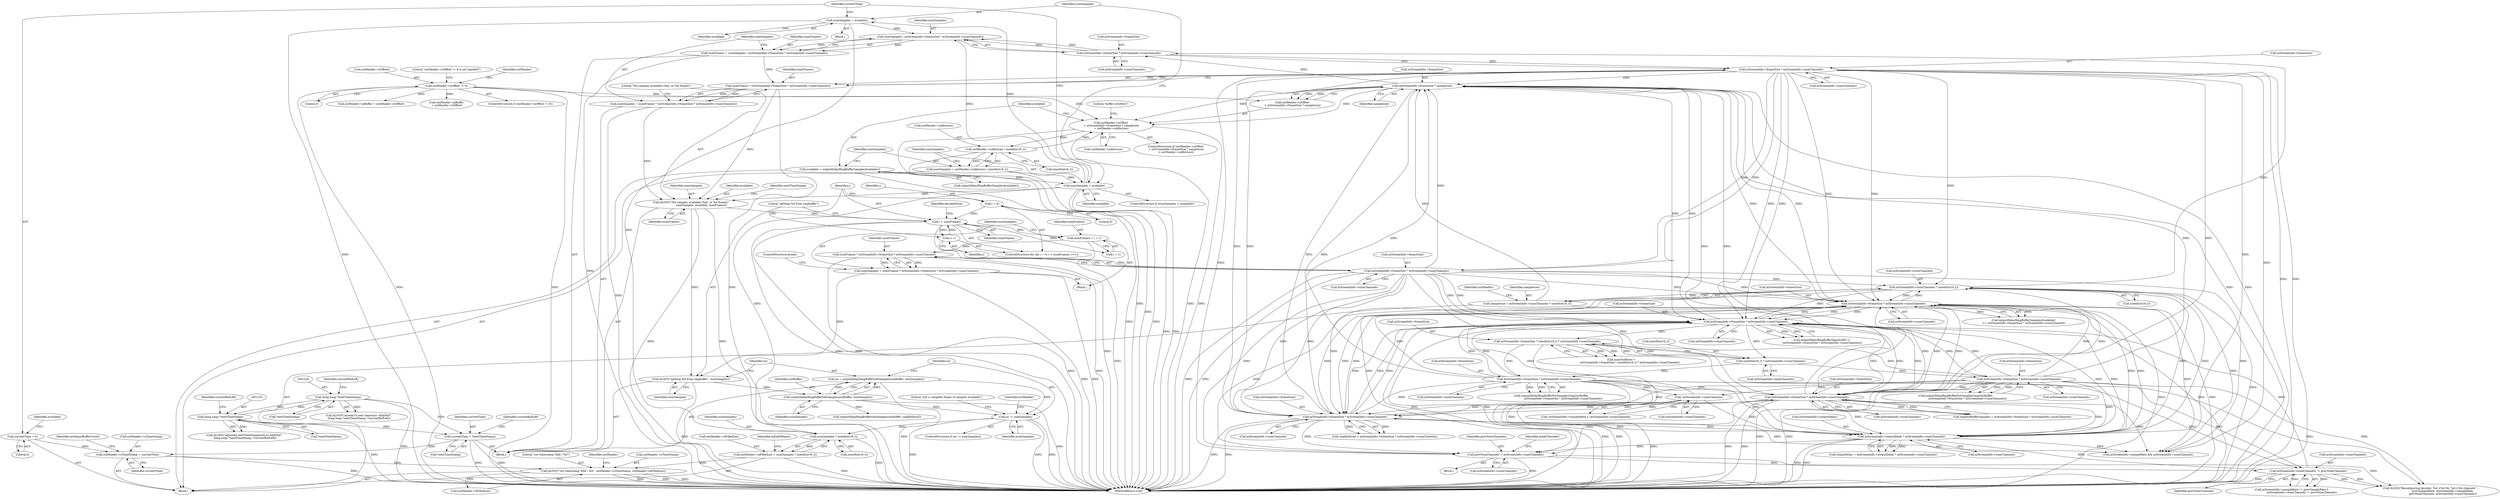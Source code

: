 digraph "0_Android_8e438e153f661e9df8db0ac41d587e940352df06@pointer" {
"1001317" [label="(Call,ALOGV(\"out timestamp %lld / %d\", outHeader->nTimeStamp, outHeader->nFilledLen))"];
"1001300" [label="(Call,outHeader->nTimeStamp = currentTime)"];
"1001100" [label="(Call,currentTime = 0)"];
"1001140" [label="(Call,currentTime = *nextTimeStamp)"];
"1001219" [label="(Call,(long long) *nextTimeStamp)"];
"1001190" [label="(Call,(long long) *nextTimeStamp)"];
"1001267" [label="(Call,outHeader->nFilledLen = numSamples * sizeof(int16_t))"];
"1001271" [label="(Call,numSamples * sizeof(int16_t))"];
"1001096" [label="(Call,numSamples = available)"];
"1001092" [label="(Call,numSamples > available)"];
"1001083" [label="(Call,numSamples = outHeader->nAllocLen / sizeof(int16_t))"];
"1001085" [label="(Call,outHeader->nAllocLen / sizeof(int16_t))"];
"1001053" [label="(Call,outHeader->nOffset\n + mStreamInfo->frameSize * samplesize\n > outHeader->nAllocLen)"];
"1001019" [label="(Call,outHeader->nOffset != 0)"];
"1001058" [label="(Call,mStreamInfo->frameSize * samplesize)"];
"1001122" [label="(Call,mStreamInfo->frameSize * mStreamInfo->numChannels)"];
"1001111" [label="(Call,mStreamInfo->frameSize * mStreamInfo->numChannels)"];
"1001046" [label="(Call,mStreamInfo->numChannels * sizeof(int16_t))"];
"1000999" [label="(Call,mStreamInfo->frameSize * mStreamInfo->numChannels)"];
"1000582" [label="(Call,mStreamInfo->frameSize * mStreamInfo->numChannels)"];
"1000673" [label="(Call,mStreamInfo->frameSize * mStreamInfo->numChannels)"];
"1000654" [label="(Call,mStreamInfo->frameSize * sizeof(int16_t) * mStreamInfo->numChannels)"];
"1000658" [label="(Call,sizeof(int16_t) * mStreamInfo->numChannels)"];
"1000972" [label="(Call,mStreamInfo->frameSize * mStreamInfo->numChannels)"];
"1001343" [label="(Call,mStreamInfo->frameSize * mStreamInfo->numChannels)"];
"1001234" [label="(Call,mStreamInfo->frameSize * mStreamInfo->numChannels)"];
"1000703" [label="(Call,mStreamInfo->frameSize * mStreamInfo->numChannels)"];
"1000896" [label="(Call,mStreamInfo->outputDelay * mStreamInfo->numChannels)"];
"1000835" [label="(Call,!mStreamInfo->numChannels)"];
"1000774" [label="(Call,mStreamInfo->numChannels != prevNumChannels)"];
"1000539" [label="(Call,prevNumChannels = mStreamInfo->numChannels)"];
"1001044" [label="(Call,samplesize = mStreamInfo->numChannels * sizeof(int16_t))"];
"1001079" [label="(Call,available = outputDelayRingBufferSamplesAvailable())"];
"1001252" [label="(Call,ns != numSamples)"];
"1001246" [label="(Call,ns = outputDelayRingBufferGetSamples(outBuffer, numSamples))"];
"1001248" [label="(Call,outputDelayRingBufferGetSamples(outBuffer, numSamples))"];
"1001242" [label="(Call,ALOGV(\"getting %d from ringbuffer\", numSamples))"];
"1001129" [label="(Call,ALOGV(\"%d samples available (%d), or %d frames\",\n                        numSamples, available, numFrames))"];
"1001118" [label="(Call,numSamples = numFrames * (mStreamInfo->frameSize * mStreamInfo->numChannels))"];
"1001120" [label="(Call,numFrames * (mStreamInfo->frameSize * mStreamInfo->numChannels))"];
"1001107" [label="(Call,numFrames = numSamples / (mStreamInfo->frameSize * mStreamInfo->numChannels))"];
"1001109" [label="(Call,numSamples / (mStreamInfo->frameSize * mStreamInfo->numChannels))"];
"1001230" [label="(Call,numSamples = numFrames * mStreamInfo->frameSize * mStreamInfo->numChannels)"];
"1001232" [label="(Call,numFrames * mStreamInfo->frameSize * mStreamInfo->numChannels)"];
"1001225" [label="(Call,numFrames = i + 1)"];
"1001155" [label="(Call,i < numFrames)"];
"1001158" [label="(Call,i++)"];
"1001152" [label="(Call,i = 0)"];
"1001105" [label="(Block,)"];
"1001234" [label="(Call,mStreamInfo->frameSize * mStreamInfo->numChannels)"];
"1001225" [label="(Call,numFrames = i + 1)"];
"1001100" [label="(Call,currentTime = 0)"];
"1001267" [label="(Call,outHeader->nFilledLen = numSamples * sizeof(int16_t))"];
"1001109" [label="(Call,numSamples / (mStreamInfo->frameSize * mStreamInfo->numChannels))"];
"1001058" [label="(Call,mStreamInfo->frameSize * samplesize)"];
"1001252" [label="(Call,ns != numSamples)"];
"1001052" [label="(ControlStructure,if (outHeader->nOffset\n + mStreamInfo->frameSize * samplesize\n > outHeader->nAllocLen))"];
"1001053" [label="(Call,outHeader->nOffset\n + mStreamInfo->frameSize * samplesize\n > outHeader->nAllocLen)"];
"1001101" [label="(Identifier,currentTime)"];
"1001080" [label="(Identifier,available)"];
"1001155" [label="(Call,i < numFrames)"];
"1000768" [label="(Call,mStreamInfo->sampleRate != prevSampleRate ||\n                        mStreamInfo->numChannels != prevNumChannels)"];
"1000780" [label="(Call,ALOGI(\"Reconfiguring decoder: %d->%d Hz, %d->%d channels\",\n                              prevSampleRate, mStreamInfo->sampleRate,\n                              prevNumChannels, mStreamInfo->numChannels))"];
"1001129" [label="(Call,ALOGV(\"%d samples available (%d), or %d frames\",\n                        numSamples, available, numFrames))"];
"1001153" [label="(Identifier,i)"];
"1001269" [label="(Identifier,outHeader)"];
"1001246" [label="(Call,ns = outputDelayRingBufferGetSamples(outBuffer, numSamples))"];
"1001110" [label="(Identifier,numSamples)"];
"1000970" [label="(Call,tmpOutBufferSamples = mStreamInfo->frameSize * mStreamInfo->numChannels)"];
"1001146" [label="(Identifier,currentBufLeft)"];
"1001123" [label="(Call,mStreamInfo->frameSize)"];
"1001250" [label="(Identifier,numSamples)"];
"1000704" [label="(Call,mStreamInfo->frameSize)"];
"1000997" [label="(Call,outputDelayRingBufferSamplesAvailable()\n >= mStreamInfo->frameSize * mStreamInfo->numChannels)"];
"1001003" [label="(Call,mStreamInfo->numChannels)"];
"1001079" [label="(Call,available = outputDelayRingBufferSamplesAvailable())"];
"1001006" [label="(Block,)"];
"1001268" [label="(Call,outHeader->nFilledLen)"];
"1001104" [label="(Identifier,available)"];
"1001112" [label="(Call,mStreamInfo->frameSize)"];
"1000900" [label="(Call,mStreamInfo->numChannels)"];
"1001226" [label="(Identifier,numFrames)"];
"1001273" [label="(Call,sizeof(int16_t))"];
"1000836" [label="(Call,mStreamInfo->numChannels)"];
"1000973" [label="(Call,mStreamInfo->frameSize)"];
"1000972" [label="(Call,mStreamInfo->frameSize * mStreamInfo->numChannels)"];
"1001247" [label="(Identifier,ns)"];
"1001300" [label="(Call,outHeader->nTimeStamp = currentTime)"];
"1001221" [label="(Call,*nextTimeStamp)"];
"1001140" [label="(Call,currentTime = *nextTimeStamp)"];
"1001023" [label="(Literal,0)"];
"1001102" [label="(Literal,0)"];
"1001094" [label="(Identifier,available)"];
"1001131" [label="(Identifier,numSamples)"];
"1000541" [label="(Call,mStreamInfo->numChannels)"];
"1001152" [label="(Call,i = 0)"];
"1001019" [label="(Call,outHeader->nOffset != 0)"];
"1000671" [label="(Call,outputDelayRingBufferPutSamples(tmpOutBuffer,\n                            mStreamInfo->frameSize * mStreamInfo->numChannels))"];
"1001318" [label="(Literal,\"out timestamp %lld / %d\")"];
"1001097" [label="(Identifier,numSamples)"];
"1001107" [label="(Call,numFrames = numSamples / (mStreamInfo->frameSize * mStreamInfo->numChannels))"];
"1001121" [label="(Identifier,numFrames)"];
"1001341" [label="(Call,ringBufAvail < mStreamInfo->frameSize * mStreamInfo->numChannels)"];
"1001326" [label="(Identifier,outHeader)"];
"1001119" [label="(Identifier,numSamples)"];
"1001344" [label="(Call,mStreamInfo->frameSize)"];
"1001249" [label="(Identifier,outBuffer)"];
"1000677" [label="(Call,mStreamInfo->numChannels)"];
"1001248" [label="(Call,outputDelayRingBufferGetSamples(outBuffer, numSamples))"];
"1001062" [label="(Identifier,samplesize)"];
"1000999" [label="(Call,mStreamInfo->frameSize * mStreamInfo->numChannels)"];
"1000659" [label="(Call,sizeof(int16_t))"];
"1001111" [label="(Call,mStreamInfo->frameSize * mStreamInfo->numChannels)"];
"1001195" [label="(Identifier,currentBufLeft)"];
"1001217" [label="(Call,ALOGV(\"moved to next time/size: %lld/%d\",\n (long long) *nextTimeStamp, *currentBufLeft))"];
"1001098" [label="(Identifier,available)"];
"1001158" [label="(Call,i++)"];
"1001301" [label="(Call,outHeader->nTimeStamp)"];
"1001190" [label="(Call,(long long) *nextTimeStamp)"];
"1001085" [label="(Call,outHeader->nAllocLen / sizeof(int16_t))"];
"1000774" [label="(Call,mStreamInfo->numChannels != prevNumChannels)"];
"1001159" [label="(Identifier,i)"];
"1001238" [label="(Call,mStreamInfo->numChannels)"];
"1001242" [label="(Call,ALOGV(\"getting %d from ringbuffer\", numSamples))"];
"1001120" [label="(Call,numFrames * (mStreamInfo->frameSize * mStreamInfo->numChannels))"];
"1001047" [label="(Call,mStreamInfo->numChannels)"];
"1001036" [label="(Call,outHeader->pBuffer + outHeader->nOffset)"];
"1001054" [label="(Call,outHeader->nOffset\n + mStreamInfo->frameSize * samplesize)"];
"1001304" [label="(Identifier,currentTime)"];
"1001306" [label="(Identifier,mOutputBufferCount)"];
"1000586" [label="(Call,mStreamInfo->numChannels)"];
"1000582" [label="(Call,mStreamInfo->frameSize * mStreamInfo->numChannels)"];
"1000540" [label="(Identifier,prevNumChannels)"];
"1001227" [label="(Call,i + 1)"];
"1000655" [label="(Call,mStreamInfo->frameSize)"];
"1001130" [label="(Literal,\"%d samples available (%d), or %d frames\")"];
"1000835" [label="(Call,!mStreamInfo->numChannels)"];
"1001046" [label="(Call,mStreamInfo->numChannels * sizeof(int16_t))"];
"1001063" [label="(Call,outHeader->nAllocLen)"];
"1001092" [label="(Call,numSamples > available)"];
"1001132" [label="(Identifier,available)"];
"1001317" [label="(Call,ALOGV(\"out timestamp %lld / %d\", outHeader->nTimeStamp, outHeader->nFilledLen))"];
"1001081" [label="(Call,outputDelayRingBufferSamplesAvailable())"];
"1001322" [label="(Call,outHeader->nFilledLen)"];
"1001235" [label="(Call,mStreamInfo->frameSize)"];
"1001231" [label="(Identifier,numSamples)"];
"1001083" [label="(Call,numSamples = outHeader->nAllocLen / sizeof(int16_t))"];
"1001084" [label="(Identifier,numSamples)"];
"1001141" [label="(Identifier,currentTime)"];
"1000583" [label="(Call,mStreamInfo->frameSize)"];
"1001232" [label="(Call,numFrames * mStreamInfo->frameSize * mStreamInfo->numChannels)"];
"1001091" [label="(ControlStructure,if (numSamples > available))"];
"1001197" [label="(Block,)"];
"1001233" [label="(Identifier,numFrames)"];
"1001154" [label="(Literal,0)"];
"1000830" [label="(Call,!mStreamInfo->sampleRate || !mStreamInfo->numChannels)"];
"1000658" [label="(Call,sizeof(int16_t) * mStreamInfo->numChannels)"];
"1001163" [label="(Identifier,decodedSize)"];
"1001369" [label="(Call,outHeader->pBuffer\n + outHeader->nOffset)"];
"1001277" [label="(Identifier,mEndOfInput)"];
"1001026" [label="(Literal,\"outHeader->nOffset != 0 is not handled\")"];
"1001272" [label="(Identifier,numSamples)"];
"1001096" [label="(Call,numSamples = available)"];
"1000654" [label="(Call,mStreamInfo->frameSize * sizeof(int16_t) * mStreamInfo->numChannels)"];
"1001253" [label="(Identifier,ns)"];
"1000976" [label="(Call,mStreamInfo->numChannels)"];
"1001219" [label="(Call,(long long) *nextTimeStamp)"];
"1001045" [label="(Identifier,samplesize)"];
"1000539" [label="(Call,prevNumChannels = mStreamInfo->numChannels)"];
"1000661" [label="(Call,mStreamInfo->numChannels)"];
"1000545" [label="(Identifier,mAACDecoder)"];
"1001115" [label="(Call,mStreamInfo->numChannels)"];
"1001086" [label="(Call,outHeader->nAllocLen)"];
"1001254" [label="(Identifier,numSamples)"];
"1000147" [label="(Block,)"];
"1001108" [label="(Identifier,numFrames)"];
"1001347" [label="(Call,mStreamInfo->numChannels)"];
"1000896" [label="(Call,mStreamInfo->outputDelay * mStreamInfo->numChannels)"];
"1001319" [label="(Call,outHeader->nTimeStamp)"];
"1001056" [label="(Identifier,outHeader)"];
"1001150" [label="(ControlStructure,for (int i = 0; i < numFrames; i++))"];
"1001000" [label="(Call,mStreamInfo->frameSize)"];
"1001156" [label="(Identifier,i)"];
"1001044" [label="(Call,samplesize = mStreamInfo->numChannels * sizeof(int16_t))"];
"1001243" [label="(Literal,\"getting %d from ringbuffer\")"];
"1000580" [label="(Call,outputDelayRingBufferSpaceLeft() <\n (mStreamInfo->frameSize * mStreamInfo->numChannels))"];
"1001089" [label="(Call,sizeof(int16_t))"];
"1000703" [label="(Call,mStreamInfo->frameSize * mStreamInfo->numChannels)"];
"1001122" [label="(Call,mStreamInfo->frameSize * mStreamInfo->numChannels)"];
"1001224" [label="(Identifier,currentBufLeft)"];
"1001188" [label="(Call,ALOGV(\"adjusted nextTimeStamp/size to %lld/%d\",\n (long long) *nextTimeStamp, *currentBufLeft))"];
"1000897" [label="(Call,mStreamInfo->outputDelay)"];
"1001126" [label="(Call,mStreamInfo->numChannels)"];
"1001257" [label="(Literal,\"not a complete frame of samples available\")"];
"1001068" [label="(Literal,\"buffer overflow\")"];
"1001230" [label="(Call,numSamples = numFrames * mStreamInfo->frameSize * mStreamInfo->numChannels)"];
"1001271" [label="(Call,numSamples * sizeof(int16_t))"];
"1000707" [label="(Call,mStreamInfo->numChannels)"];
"1001343" [label="(Call,mStreamInfo->frameSize * mStreamInfo->numChannels)"];
"1001018" [label="(ControlStructure,if (outHeader->nOffset != 0))"];
"1001059" [label="(Call,mStreamInfo->frameSize)"];
"1001251" [label="(ControlStructure,if (ns != numSamples))"];
"1001038" [label="(Identifier,outHeader)"];
"1000674" [label="(Call,mStreamInfo->frameSize)"];
"1000775" [label="(Call,mStreamInfo->numChannels)"];
"1001095" [label="(Block,)"];
"1001050" [label="(Call,sizeof(int16_t))"];
"1001427" [label="(MethodReturn,void)"];
"1001244" [label="(Identifier,numSamples)"];
"1001118" [label="(Call,numSamples = numFrames * (mStreamInfo->frameSize * mStreamInfo->numChannels))"];
"1001157" [label="(Identifier,numFrames)"];
"1000894" [label="(Call,outputDelay = mStreamInfo->outputDelay * mStreamInfo->numChannels)"];
"1001241" [label="(ControlStructure,break;)"];
"1001142" [label="(Call,*nextTimeStamp)"];
"1001020" [label="(Call,outHeader->nOffset)"];
"1000701" [label="(Call,outputDelayRingBufferPutSamples(tmpOutBuffer,\n                            mStreamInfo->frameSize * mStreamInfo->numChannels))"];
"1001136" [label="(Identifier,nextTimeStamp)"];
"1001379" [label="(Call,outputDelayRingBufferGetSamples(outBuffer, ringBufAvail))"];
"1000673" [label="(Call,mStreamInfo->frameSize * mStreamInfo->numChannels)"];
"1001192" [label="(Call,*nextTimeStamp)"];
"1001133" [label="(Identifier,numFrames)"];
"1001093" [label="(Identifier,numSamples)"];
"1000652" [label="(Call,numOutBytes =\n                    mStreamInfo->frameSize * sizeof(int16_t) * mStreamInfo->numChannels)"];
"1000778" [label="(Identifier,prevNumChannels)"];
"1000274" [label="(Call,mStreamInfo->sampleRate && mStreamInfo->numChannels)"];
"1001317" -> "1001006"  [label="AST: "];
"1001317" -> "1001322"  [label="CFG: "];
"1001318" -> "1001317"  [label="AST: "];
"1001319" -> "1001317"  [label="AST: "];
"1001322" -> "1001317"  [label="AST: "];
"1001326" -> "1001317"  [label="CFG: "];
"1001317" -> "1001427"  [label="DDG: "];
"1001317" -> "1001427"  [label="DDG: "];
"1001317" -> "1001427"  [label="DDG: "];
"1001300" -> "1001317"  [label="DDG: "];
"1001267" -> "1001317"  [label="DDG: "];
"1001300" -> "1001006"  [label="AST: "];
"1001300" -> "1001304"  [label="CFG: "];
"1001301" -> "1001300"  [label="AST: "];
"1001304" -> "1001300"  [label="AST: "];
"1001306" -> "1001300"  [label="CFG: "];
"1001300" -> "1001427"  [label="DDG: "];
"1001100" -> "1001300"  [label="DDG: "];
"1001140" -> "1001300"  [label="DDG: "];
"1001100" -> "1001006"  [label="AST: "];
"1001100" -> "1001102"  [label="CFG: "];
"1001101" -> "1001100"  [label="AST: "];
"1001102" -> "1001100"  [label="AST: "];
"1001104" -> "1001100"  [label="CFG: "];
"1001140" -> "1001105"  [label="AST: "];
"1001140" -> "1001142"  [label="CFG: "];
"1001141" -> "1001140"  [label="AST: "];
"1001142" -> "1001140"  [label="AST: "];
"1001146" -> "1001140"  [label="CFG: "];
"1001140" -> "1001427"  [label="DDG: "];
"1001140" -> "1001427"  [label="DDG: "];
"1001219" -> "1001140"  [label="DDG: "];
"1001190" -> "1001140"  [label="DDG: "];
"1001219" -> "1001217"  [label="AST: "];
"1001219" -> "1001221"  [label="CFG: "];
"1001220" -> "1001219"  [label="AST: "];
"1001221" -> "1001219"  [label="AST: "];
"1001224" -> "1001219"  [label="CFG: "];
"1001219" -> "1001427"  [label="DDG: "];
"1001219" -> "1001190"  [label="DDG: "];
"1001219" -> "1001217"  [label="DDG: "];
"1001190" -> "1001219"  [label="DDG: "];
"1001190" -> "1001188"  [label="AST: "];
"1001190" -> "1001192"  [label="CFG: "];
"1001191" -> "1001190"  [label="AST: "];
"1001192" -> "1001190"  [label="AST: "];
"1001195" -> "1001190"  [label="CFG: "];
"1001190" -> "1001427"  [label="DDG: "];
"1001190" -> "1001188"  [label="DDG: "];
"1001267" -> "1001006"  [label="AST: "];
"1001267" -> "1001271"  [label="CFG: "];
"1001268" -> "1001267"  [label="AST: "];
"1001271" -> "1001267"  [label="AST: "];
"1001277" -> "1001267"  [label="CFG: "];
"1001267" -> "1001427"  [label="DDG: "];
"1001271" -> "1001267"  [label="DDG: "];
"1001271" -> "1001273"  [label="CFG: "];
"1001272" -> "1001271"  [label="AST: "];
"1001273" -> "1001271"  [label="AST: "];
"1001271" -> "1001427"  [label="DDG: "];
"1001096" -> "1001271"  [label="DDG: "];
"1001252" -> "1001271"  [label="DDG: "];
"1001092" -> "1001271"  [label="DDG: "];
"1001096" -> "1001095"  [label="AST: "];
"1001096" -> "1001098"  [label="CFG: "];
"1001097" -> "1001096"  [label="AST: "];
"1001098" -> "1001096"  [label="AST: "];
"1001101" -> "1001096"  [label="CFG: "];
"1001096" -> "1001427"  [label="DDG: "];
"1001092" -> "1001096"  [label="DDG: "];
"1001096" -> "1001109"  [label="DDG: "];
"1001092" -> "1001091"  [label="AST: "];
"1001092" -> "1001094"  [label="CFG: "];
"1001093" -> "1001092"  [label="AST: "];
"1001094" -> "1001092"  [label="AST: "];
"1001097" -> "1001092"  [label="CFG: "];
"1001101" -> "1001092"  [label="CFG: "];
"1001092" -> "1001427"  [label="DDG: "];
"1001092" -> "1001427"  [label="DDG: "];
"1001083" -> "1001092"  [label="DDG: "];
"1001079" -> "1001092"  [label="DDG: "];
"1001092" -> "1001109"  [label="DDG: "];
"1001092" -> "1001129"  [label="DDG: "];
"1001083" -> "1001006"  [label="AST: "];
"1001083" -> "1001085"  [label="CFG: "];
"1001084" -> "1001083"  [label="AST: "];
"1001085" -> "1001083"  [label="AST: "];
"1001093" -> "1001083"  [label="CFG: "];
"1001083" -> "1001427"  [label="DDG: "];
"1001085" -> "1001083"  [label="DDG: "];
"1001085" -> "1001089"  [label="CFG: "];
"1001086" -> "1001085"  [label="AST: "];
"1001089" -> "1001085"  [label="AST: "];
"1001085" -> "1001427"  [label="DDG: "];
"1001085" -> "1001053"  [label="DDG: "];
"1001053" -> "1001085"  [label="DDG: "];
"1001053" -> "1001052"  [label="AST: "];
"1001053" -> "1001063"  [label="CFG: "];
"1001054" -> "1001053"  [label="AST: "];
"1001063" -> "1001053"  [label="AST: "];
"1001068" -> "1001053"  [label="CFG: "];
"1001080" -> "1001053"  [label="CFG: "];
"1001053" -> "1001427"  [label="DDG: "];
"1001053" -> "1001427"  [label="DDG: "];
"1001053" -> "1001427"  [label="DDG: "];
"1001019" -> "1001053"  [label="DDG: "];
"1001058" -> "1001053"  [label="DDG: "];
"1001058" -> "1001053"  [label="DDG: "];
"1001019" -> "1001018"  [label="AST: "];
"1001019" -> "1001023"  [label="CFG: "];
"1001020" -> "1001019"  [label="AST: "];
"1001023" -> "1001019"  [label="AST: "];
"1001026" -> "1001019"  [label="CFG: "];
"1001038" -> "1001019"  [label="CFG: "];
"1001019" -> "1001427"  [label="DDG: "];
"1001019" -> "1001427"  [label="DDG: "];
"1001019" -> "1001036"  [label="DDG: "];
"1001019" -> "1001054"  [label="DDG: "];
"1001019" -> "1001369"  [label="DDG: "];
"1001058" -> "1001054"  [label="AST: "];
"1001058" -> "1001062"  [label="CFG: "];
"1001059" -> "1001058"  [label="AST: "];
"1001062" -> "1001058"  [label="AST: "];
"1001054" -> "1001058"  [label="CFG: "];
"1001058" -> "1001427"  [label="DDG: "];
"1001058" -> "1001427"  [label="DDG: "];
"1001058" -> "1000582"  [label="DDG: "];
"1001058" -> "1000972"  [label="DDG: "];
"1001058" -> "1000999"  [label="DDG: "];
"1001058" -> "1001054"  [label="DDG: "];
"1001058" -> "1001054"  [label="DDG: "];
"1001122" -> "1001058"  [label="DDG: "];
"1000582" -> "1001058"  [label="DDG: "];
"1000673" -> "1001058"  [label="DDG: "];
"1000972" -> "1001058"  [label="DDG: "];
"1001343" -> "1001058"  [label="DDG: "];
"1001234" -> "1001058"  [label="DDG: "];
"1000703" -> "1001058"  [label="DDG: "];
"1000999" -> "1001058"  [label="DDG: "];
"1001044" -> "1001058"  [label="DDG: "];
"1001058" -> "1001111"  [label="DDG: "];
"1001058" -> "1001343"  [label="DDG: "];
"1001122" -> "1001120"  [label="AST: "];
"1001122" -> "1001126"  [label="CFG: "];
"1001123" -> "1001122"  [label="AST: "];
"1001126" -> "1001122"  [label="AST: "];
"1001120" -> "1001122"  [label="CFG: "];
"1001122" -> "1001427"  [label="DDG: "];
"1001122" -> "1001427"  [label="DDG: "];
"1001122" -> "1000274"  [label="DDG: "];
"1001122" -> "1000539"  [label="DDG: "];
"1001122" -> "1000582"  [label="DDG: "];
"1001122" -> "1000582"  [label="DDG: "];
"1001122" -> "1000896"  [label="DDG: "];
"1001122" -> "1000972"  [label="DDG: "];
"1001122" -> "1000999"  [label="DDG: "];
"1001122" -> "1000999"  [label="DDG: "];
"1001122" -> "1001046"  [label="DDG: "];
"1001122" -> "1001120"  [label="DDG: "];
"1001122" -> "1001120"  [label="DDG: "];
"1001111" -> "1001122"  [label="DDG: "];
"1001111" -> "1001122"  [label="DDG: "];
"1001122" -> "1001234"  [label="DDG: "];
"1001122" -> "1001234"  [label="DDG: "];
"1001122" -> "1001343"  [label="DDG: "];
"1001122" -> "1001343"  [label="DDG: "];
"1001111" -> "1001109"  [label="AST: "];
"1001111" -> "1001115"  [label="CFG: "];
"1001112" -> "1001111"  [label="AST: "];
"1001115" -> "1001111"  [label="AST: "];
"1001109" -> "1001111"  [label="CFG: "];
"1001111" -> "1001109"  [label="DDG: "];
"1001111" -> "1001109"  [label="DDG: "];
"1001046" -> "1001111"  [label="DDG: "];
"1001046" -> "1001044"  [label="AST: "];
"1001046" -> "1001050"  [label="CFG: "];
"1001047" -> "1001046"  [label="AST: "];
"1001050" -> "1001046"  [label="AST: "];
"1001044" -> "1001046"  [label="CFG: "];
"1001046" -> "1001427"  [label="DDG: "];
"1001046" -> "1000274"  [label="DDG: "];
"1001046" -> "1000539"  [label="DDG: "];
"1001046" -> "1000582"  [label="DDG: "];
"1001046" -> "1000896"  [label="DDG: "];
"1001046" -> "1000999"  [label="DDG: "];
"1001046" -> "1001044"  [label="DDG: "];
"1000999" -> "1001046"  [label="DDG: "];
"1001234" -> "1001046"  [label="DDG: "];
"1000896" -> "1001046"  [label="DDG: "];
"1000972" -> "1001046"  [label="DDG: "];
"1001046" -> "1001343"  [label="DDG: "];
"1000999" -> "1000997"  [label="AST: "];
"1000999" -> "1001003"  [label="CFG: "];
"1001000" -> "1000999"  [label="AST: "];
"1001003" -> "1000999"  [label="AST: "];
"1000997" -> "1000999"  [label="CFG: "];
"1000999" -> "1001427"  [label="DDG: "];
"1000999" -> "1001427"  [label="DDG: "];
"1000999" -> "1000274"  [label="DDG: "];
"1000999" -> "1000539"  [label="DDG: "];
"1000999" -> "1000582"  [label="DDG: "];
"1000999" -> "1000582"  [label="DDG: "];
"1000999" -> "1000896"  [label="DDG: "];
"1000999" -> "1000972"  [label="DDG: "];
"1000999" -> "1000997"  [label="DDG: "];
"1000999" -> "1000997"  [label="DDG: "];
"1000582" -> "1000999"  [label="DDG: "];
"1000673" -> "1000999"  [label="DDG: "];
"1000972" -> "1000999"  [label="DDG: "];
"1000972" -> "1000999"  [label="DDG: "];
"1001343" -> "1000999"  [label="DDG: "];
"1001234" -> "1000999"  [label="DDG: "];
"1001234" -> "1000999"  [label="DDG: "];
"1000703" -> "1000999"  [label="DDG: "];
"1000896" -> "1000999"  [label="DDG: "];
"1000999" -> "1001343"  [label="DDG: "];
"1000999" -> "1001343"  [label="DDG: "];
"1000582" -> "1000580"  [label="AST: "];
"1000582" -> "1000586"  [label="CFG: "];
"1000583" -> "1000582"  [label="AST: "];
"1000586" -> "1000582"  [label="AST: "];
"1000580" -> "1000582"  [label="CFG: "];
"1000582" -> "1001427"  [label="DDG: "];
"1000582" -> "1001427"  [label="DDG: "];
"1000582" -> "1000580"  [label="DDG: "];
"1000582" -> "1000580"  [label="DDG: "];
"1000673" -> "1000582"  [label="DDG: "];
"1000673" -> "1000582"  [label="DDG: "];
"1000972" -> "1000582"  [label="DDG: "];
"1000972" -> "1000582"  [label="DDG: "];
"1001343" -> "1000582"  [label="DDG: "];
"1001343" -> "1000582"  [label="DDG: "];
"1001234" -> "1000582"  [label="DDG: "];
"1001234" -> "1000582"  [label="DDG: "];
"1000703" -> "1000582"  [label="DDG: "];
"1000703" -> "1000582"  [label="DDG: "];
"1000835" -> "1000582"  [label="DDG: "];
"1000774" -> "1000582"  [label="DDG: "];
"1000896" -> "1000582"  [label="DDG: "];
"1000582" -> "1000654"  [label="DDG: "];
"1000582" -> "1000658"  [label="DDG: "];
"1000582" -> "1000896"  [label="DDG: "];
"1000582" -> "1000972"  [label="DDG: "];
"1000582" -> "1001343"  [label="DDG: "];
"1000673" -> "1000671"  [label="AST: "];
"1000673" -> "1000677"  [label="CFG: "];
"1000674" -> "1000673"  [label="AST: "];
"1000677" -> "1000673"  [label="AST: "];
"1000671" -> "1000673"  [label="CFG: "];
"1000673" -> "1001427"  [label="DDG: "];
"1000673" -> "1001427"  [label="DDG: "];
"1000673" -> "1000671"  [label="DDG: "];
"1000673" -> "1000671"  [label="DDG: "];
"1000654" -> "1000673"  [label="DDG: "];
"1000658" -> "1000673"  [label="DDG: "];
"1000673" -> "1000774"  [label="DDG: "];
"1000673" -> "1000780"  [label="DDG: "];
"1000673" -> "1000835"  [label="DDG: "];
"1000673" -> "1000896"  [label="DDG: "];
"1000673" -> "1000972"  [label="DDG: "];
"1000673" -> "1001343"  [label="DDG: "];
"1000654" -> "1000652"  [label="AST: "];
"1000654" -> "1000658"  [label="CFG: "];
"1000655" -> "1000654"  [label="AST: "];
"1000658" -> "1000654"  [label="AST: "];
"1000652" -> "1000654"  [label="CFG: "];
"1000654" -> "1001427"  [label="DDG: "];
"1000654" -> "1000652"  [label="DDG: "];
"1000654" -> "1000652"  [label="DDG: "];
"1000658" -> "1000654"  [label="DDG: "];
"1000654" -> "1000703"  [label="DDG: "];
"1000658" -> "1000661"  [label="CFG: "];
"1000659" -> "1000658"  [label="AST: "];
"1000661" -> "1000658"  [label="AST: "];
"1000658" -> "1000703"  [label="DDG: "];
"1000972" -> "1000970"  [label="AST: "];
"1000972" -> "1000976"  [label="CFG: "];
"1000973" -> "1000972"  [label="AST: "];
"1000976" -> "1000972"  [label="AST: "];
"1000970" -> "1000972"  [label="CFG: "];
"1000972" -> "1001427"  [label="DDG: "];
"1000972" -> "1001427"  [label="DDG: "];
"1000972" -> "1000274"  [label="DDG: "];
"1000972" -> "1000539"  [label="DDG: "];
"1000972" -> "1000896"  [label="DDG: "];
"1000972" -> "1000970"  [label="DDG: "];
"1000972" -> "1000970"  [label="DDG: "];
"1001343" -> "1000972"  [label="DDG: "];
"1001234" -> "1000972"  [label="DDG: "];
"1000703" -> "1000972"  [label="DDG: "];
"1000896" -> "1000972"  [label="DDG: "];
"1000972" -> "1001343"  [label="DDG: "];
"1000972" -> "1001343"  [label="DDG: "];
"1001343" -> "1001341"  [label="AST: "];
"1001343" -> "1001347"  [label="CFG: "];
"1001344" -> "1001343"  [label="AST: "];
"1001347" -> "1001343"  [label="AST: "];
"1001341" -> "1001343"  [label="CFG: "];
"1001343" -> "1001427"  [label="DDG: "];
"1001343" -> "1001427"  [label="DDG: "];
"1001343" -> "1000274"  [label="DDG: "];
"1001343" -> "1000539"  [label="DDG: "];
"1001343" -> "1000896"  [label="DDG: "];
"1001343" -> "1001341"  [label="DDG: "];
"1001343" -> "1001341"  [label="DDG: "];
"1001234" -> "1001343"  [label="DDG: "];
"1001234" -> "1001343"  [label="DDG: "];
"1000703" -> "1001343"  [label="DDG: "];
"1000896" -> "1001343"  [label="DDG: "];
"1001234" -> "1001232"  [label="AST: "];
"1001234" -> "1001238"  [label="CFG: "];
"1001235" -> "1001234"  [label="AST: "];
"1001238" -> "1001234"  [label="AST: "];
"1001232" -> "1001234"  [label="CFG: "];
"1001234" -> "1001427"  [label="DDG: "];
"1001234" -> "1001427"  [label="DDG: "];
"1001234" -> "1000274"  [label="DDG: "];
"1001234" -> "1000539"  [label="DDG: "];
"1001234" -> "1000896"  [label="DDG: "];
"1001234" -> "1001232"  [label="DDG: "];
"1001234" -> "1001232"  [label="DDG: "];
"1000703" -> "1000701"  [label="AST: "];
"1000703" -> "1000707"  [label="CFG: "];
"1000704" -> "1000703"  [label="AST: "];
"1000707" -> "1000703"  [label="AST: "];
"1000701" -> "1000703"  [label="CFG: "];
"1000703" -> "1001427"  [label="DDG: "];
"1000703" -> "1001427"  [label="DDG: "];
"1000703" -> "1000701"  [label="DDG: "];
"1000703" -> "1000701"  [label="DDG: "];
"1000703" -> "1000774"  [label="DDG: "];
"1000703" -> "1000780"  [label="DDG: "];
"1000703" -> "1000835"  [label="DDG: "];
"1000703" -> "1000896"  [label="DDG: "];
"1000896" -> "1000894"  [label="AST: "];
"1000896" -> "1000900"  [label="CFG: "];
"1000897" -> "1000896"  [label="AST: "];
"1000900" -> "1000896"  [label="AST: "];
"1000894" -> "1000896"  [label="CFG: "];
"1000896" -> "1001427"  [label="DDG: "];
"1000896" -> "1001427"  [label="DDG: "];
"1000896" -> "1000274"  [label="DDG: "];
"1000896" -> "1000539"  [label="DDG: "];
"1000896" -> "1000894"  [label="DDG: "];
"1000896" -> "1000894"  [label="DDG: "];
"1000835" -> "1000896"  [label="DDG: "];
"1000774" -> "1000896"  [label="DDG: "];
"1000835" -> "1000830"  [label="AST: "];
"1000835" -> "1000836"  [label="CFG: "];
"1000836" -> "1000835"  [label="AST: "];
"1000830" -> "1000835"  [label="CFG: "];
"1000835" -> "1001427"  [label="DDG: "];
"1000835" -> "1000830"  [label="DDG: "];
"1000774" -> "1000768"  [label="AST: "];
"1000774" -> "1000778"  [label="CFG: "];
"1000775" -> "1000774"  [label="AST: "];
"1000778" -> "1000774"  [label="AST: "];
"1000768" -> "1000774"  [label="CFG: "];
"1000774" -> "1001427"  [label="DDG: "];
"1000774" -> "1000768"  [label="DDG: "];
"1000774" -> "1000768"  [label="DDG: "];
"1000539" -> "1000774"  [label="DDG: "];
"1000774" -> "1000780"  [label="DDG: "];
"1000774" -> "1000780"  [label="DDG: "];
"1000539" -> "1000147"  [label="AST: "];
"1000539" -> "1000541"  [label="CFG: "];
"1000540" -> "1000539"  [label="AST: "];
"1000541" -> "1000539"  [label="AST: "];
"1000545" -> "1000539"  [label="CFG: "];
"1000539" -> "1001427"  [label="DDG: "];
"1000539" -> "1000780"  [label="DDG: "];
"1001044" -> "1001006"  [label="AST: "];
"1001045" -> "1001044"  [label="AST: "];
"1001056" -> "1001044"  [label="CFG: "];
"1001044" -> "1001427"  [label="DDG: "];
"1001079" -> "1001006"  [label="AST: "];
"1001079" -> "1001081"  [label="CFG: "];
"1001080" -> "1001079"  [label="AST: "];
"1001081" -> "1001079"  [label="AST: "];
"1001084" -> "1001079"  [label="CFG: "];
"1001079" -> "1001427"  [label="DDG: "];
"1001252" -> "1001251"  [label="AST: "];
"1001252" -> "1001254"  [label="CFG: "];
"1001253" -> "1001252"  [label="AST: "];
"1001254" -> "1001252"  [label="AST: "];
"1001257" -> "1001252"  [label="CFG: "];
"1001269" -> "1001252"  [label="CFG: "];
"1001252" -> "1001427"  [label="DDG: "];
"1001252" -> "1001427"  [label="DDG: "];
"1001252" -> "1001427"  [label="DDG: "];
"1001246" -> "1001252"  [label="DDG: "];
"1001248" -> "1001252"  [label="DDG: "];
"1001246" -> "1001105"  [label="AST: "];
"1001246" -> "1001248"  [label="CFG: "];
"1001247" -> "1001246"  [label="AST: "];
"1001248" -> "1001246"  [label="AST: "];
"1001253" -> "1001246"  [label="CFG: "];
"1001246" -> "1001427"  [label="DDG: "];
"1001248" -> "1001246"  [label="DDG: "];
"1001248" -> "1001246"  [label="DDG: "];
"1001248" -> "1001250"  [label="CFG: "];
"1001249" -> "1001248"  [label="AST: "];
"1001250" -> "1001248"  [label="AST: "];
"1001248" -> "1001427"  [label="DDG: "];
"1001242" -> "1001248"  [label="DDG: "];
"1001248" -> "1001379"  [label="DDG: "];
"1001242" -> "1001105"  [label="AST: "];
"1001242" -> "1001244"  [label="CFG: "];
"1001243" -> "1001242"  [label="AST: "];
"1001244" -> "1001242"  [label="AST: "];
"1001247" -> "1001242"  [label="CFG: "];
"1001242" -> "1001427"  [label="DDG: "];
"1001129" -> "1001242"  [label="DDG: "];
"1001230" -> "1001242"  [label="DDG: "];
"1001129" -> "1001105"  [label="AST: "];
"1001129" -> "1001133"  [label="CFG: "];
"1001130" -> "1001129"  [label="AST: "];
"1001131" -> "1001129"  [label="AST: "];
"1001132" -> "1001129"  [label="AST: "];
"1001133" -> "1001129"  [label="AST: "];
"1001136" -> "1001129"  [label="CFG: "];
"1001129" -> "1001427"  [label="DDG: "];
"1001129" -> "1001427"  [label="DDG: "];
"1001118" -> "1001129"  [label="DDG: "];
"1001120" -> "1001129"  [label="DDG: "];
"1001129" -> "1001155"  [label="DDG: "];
"1001118" -> "1001105"  [label="AST: "];
"1001118" -> "1001120"  [label="CFG: "];
"1001119" -> "1001118"  [label="AST: "];
"1001120" -> "1001118"  [label="AST: "];
"1001130" -> "1001118"  [label="CFG: "];
"1001118" -> "1001427"  [label="DDG: "];
"1001120" -> "1001118"  [label="DDG: "];
"1001120" -> "1001118"  [label="DDG: "];
"1001121" -> "1001120"  [label="AST: "];
"1001120" -> "1001427"  [label="DDG: "];
"1001107" -> "1001120"  [label="DDG: "];
"1001107" -> "1001105"  [label="AST: "];
"1001107" -> "1001109"  [label="CFG: "];
"1001108" -> "1001107"  [label="AST: "];
"1001109" -> "1001107"  [label="AST: "];
"1001119" -> "1001107"  [label="CFG: "];
"1001107" -> "1001427"  [label="DDG: "];
"1001109" -> "1001107"  [label="DDG: "];
"1001109" -> "1001107"  [label="DDG: "];
"1001110" -> "1001109"  [label="AST: "];
"1001230" -> "1001197"  [label="AST: "];
"1001230" -> "1001232"  [label="CFG: "];
"1001231" -> "1001230"  [label="AST: "];
"1001232" -> "1001230"  [label="AST: "];
"1001241" -> "1001230"  [label="CFG: "];
"1001230" -> "1001427"  [label="DDG: "];
"1001230" -> "1001427"  [label="DDG: "];
"1001232" -> "1001230"  [label="DDG: "];
"1001232" -> "1001230"  [label="DDG: "];
"1001233" -> "1001232"  [label="AST: "];
"1001232" -> "1001427"  [label="DDG: "];
"1001232" -> "1001427"  [label="DDG: "];
"1001225" -> "1001232"  [label="DDG: "];
"1001225" -> "1001197"  [label="AST: "];
"1001225" -> "1001227"  [label="CFG: "];
"1001226" -> "1001225"  [label="AST: "];
"1001227" -> "1001225"  [label="AST: "];
"1001231" -> "1001225"  [label="CFG: "];
"1001225" -> "1001427"  [label="DDG: "];
"1001155" -> "1001225"  [label="DDG: "];
"1001155" -> "1001150"  [label="AST: "];
"1001155" -> "1001157"  [label="CFG: "];
"1001156" -> "1001155"  [label="AST: "];
"1001157" -> "1001155"  [label="AST: "];
"1001163" -> "1001155"  [label="CFG: "];
"1001243" -> "1001155"  [label="CFG: "];
"1001155" -> "1001427"  [label="DDG: "];
"1001155" -> "1001427"  [label="DDG: "];
"1001155" -> "1001427"  [label="DDG: "];
"1001158" -> "1001155"  [label="DDG: "];
"1001152" -> "1001155"  [label="DDG: "];
"1001155" -> "1001158"  [label="DDG: "];
"1001155" -> "1001227"  [label="DDG: "];
"1001158" -> "1001150"  [label="AST: "];
"1001158" -> "1001159"  [label="CFG: "];
"1001159" -> "1001158"  [label="AST: "];
"1001156" -> "1001158"  [label="CFG: "];
"1001152" -> "1001150"  [label="AST: "];
"1001152" -> "1001154"  [label="CFG: "];
"1001153" -> "1001152"  [label="AST: "];
"1001154" -> "1001152"  [label="AST: "];
"1001156" -> "1001152"  [label="CFG: "];
}
